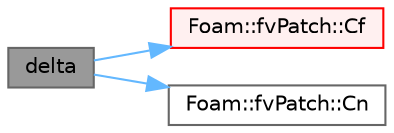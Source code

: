 digraph "delta"
{
 // LATEX_PDF_SIZE
  bgcolor="transparent";
  edge [fontname=Helvetica,fontsize=10,labelfontname=Helvetica,labelfontsize=10];
  node [fontname=Helvetica,fontsize=10,shape=box,height=0.2,width=0.4];
  rankdir="LR";
  Node1 [id="Node000001",label="delta",height=0.2,width=0.4,color="gray40", fillcolor="grey60", style="filled", fontcolor="black",tooltip=" "];
  Node1 -> Node2 [id="edge1_Node000001_Node000002",color="steelblue1",style="solid",tooltip=" "];
  Node2 [id="Node000002",label="Foam::fvPatch::Cf",height=0.2,width=0.4,color="red", fillcolor="#FFF0F0", style="filled",URL="$classFoam_1_1fvPatch.html#accde3bfd6f67a9d6a201edbcbbe12a19",tooltip=" "];
  Node1 -> Node6 [id="edge2_Node000001_Node000006",color="steelblue1",style="solid",tooltip=" "];
  Node6 [id="Node000006",label="Foam::fvPatch::Cn",height=0.2,width=0.4,color="grey40", fillcolor="white", style="filled",URL="$classFoam_1_1fvPatch.html#a6644397238b36a49d0caf58d1d88e18d",tooltip=" "];
}
